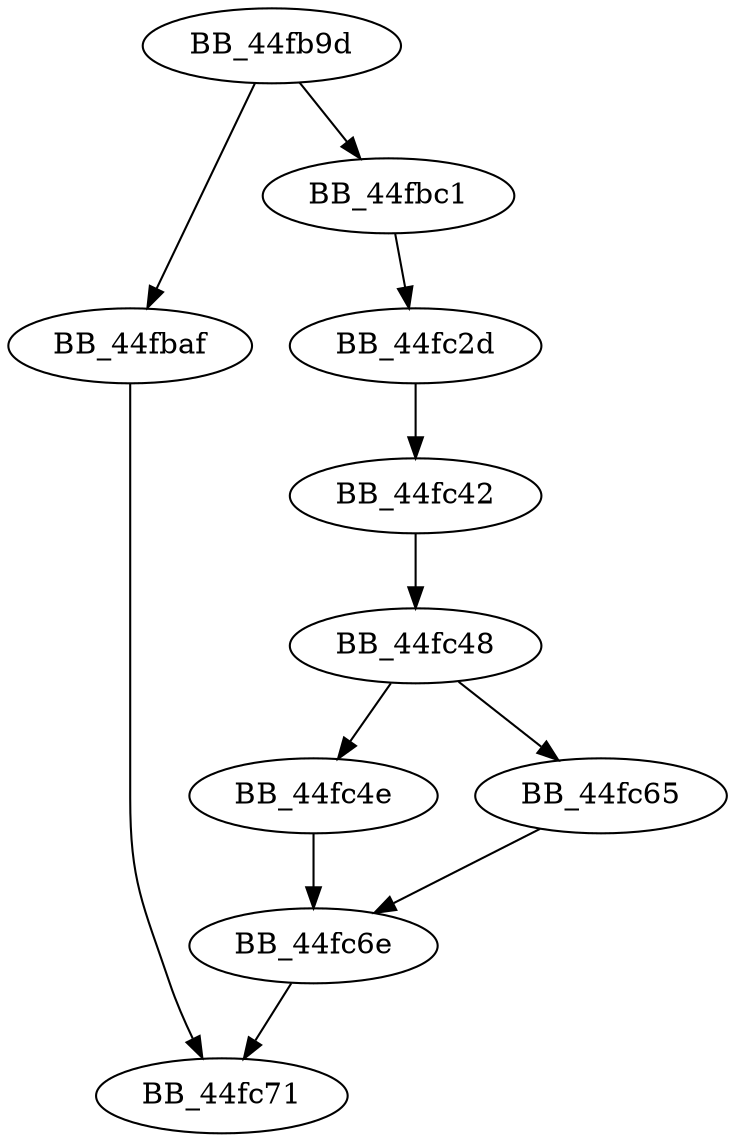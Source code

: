 DiGraph sub_44FB9D{
BB_44fb9d->BB_44fbaf
BB_44fb9d->BB_44fbc1
BB_44fbaf->BB_44fc71
BB_44fbc1->BB_44fc2d
BB_44fc2d->BB_44fc42
BB_44fc42->BB_44fc48
BB_44fc48->BB_44fc4e
BB_44fc48->BB_44fc65
BB_44fc4e->BB_44fc6e
BB_44fc65->BB_44fc6e
BB_44fc6e->BB_44fc71
}
